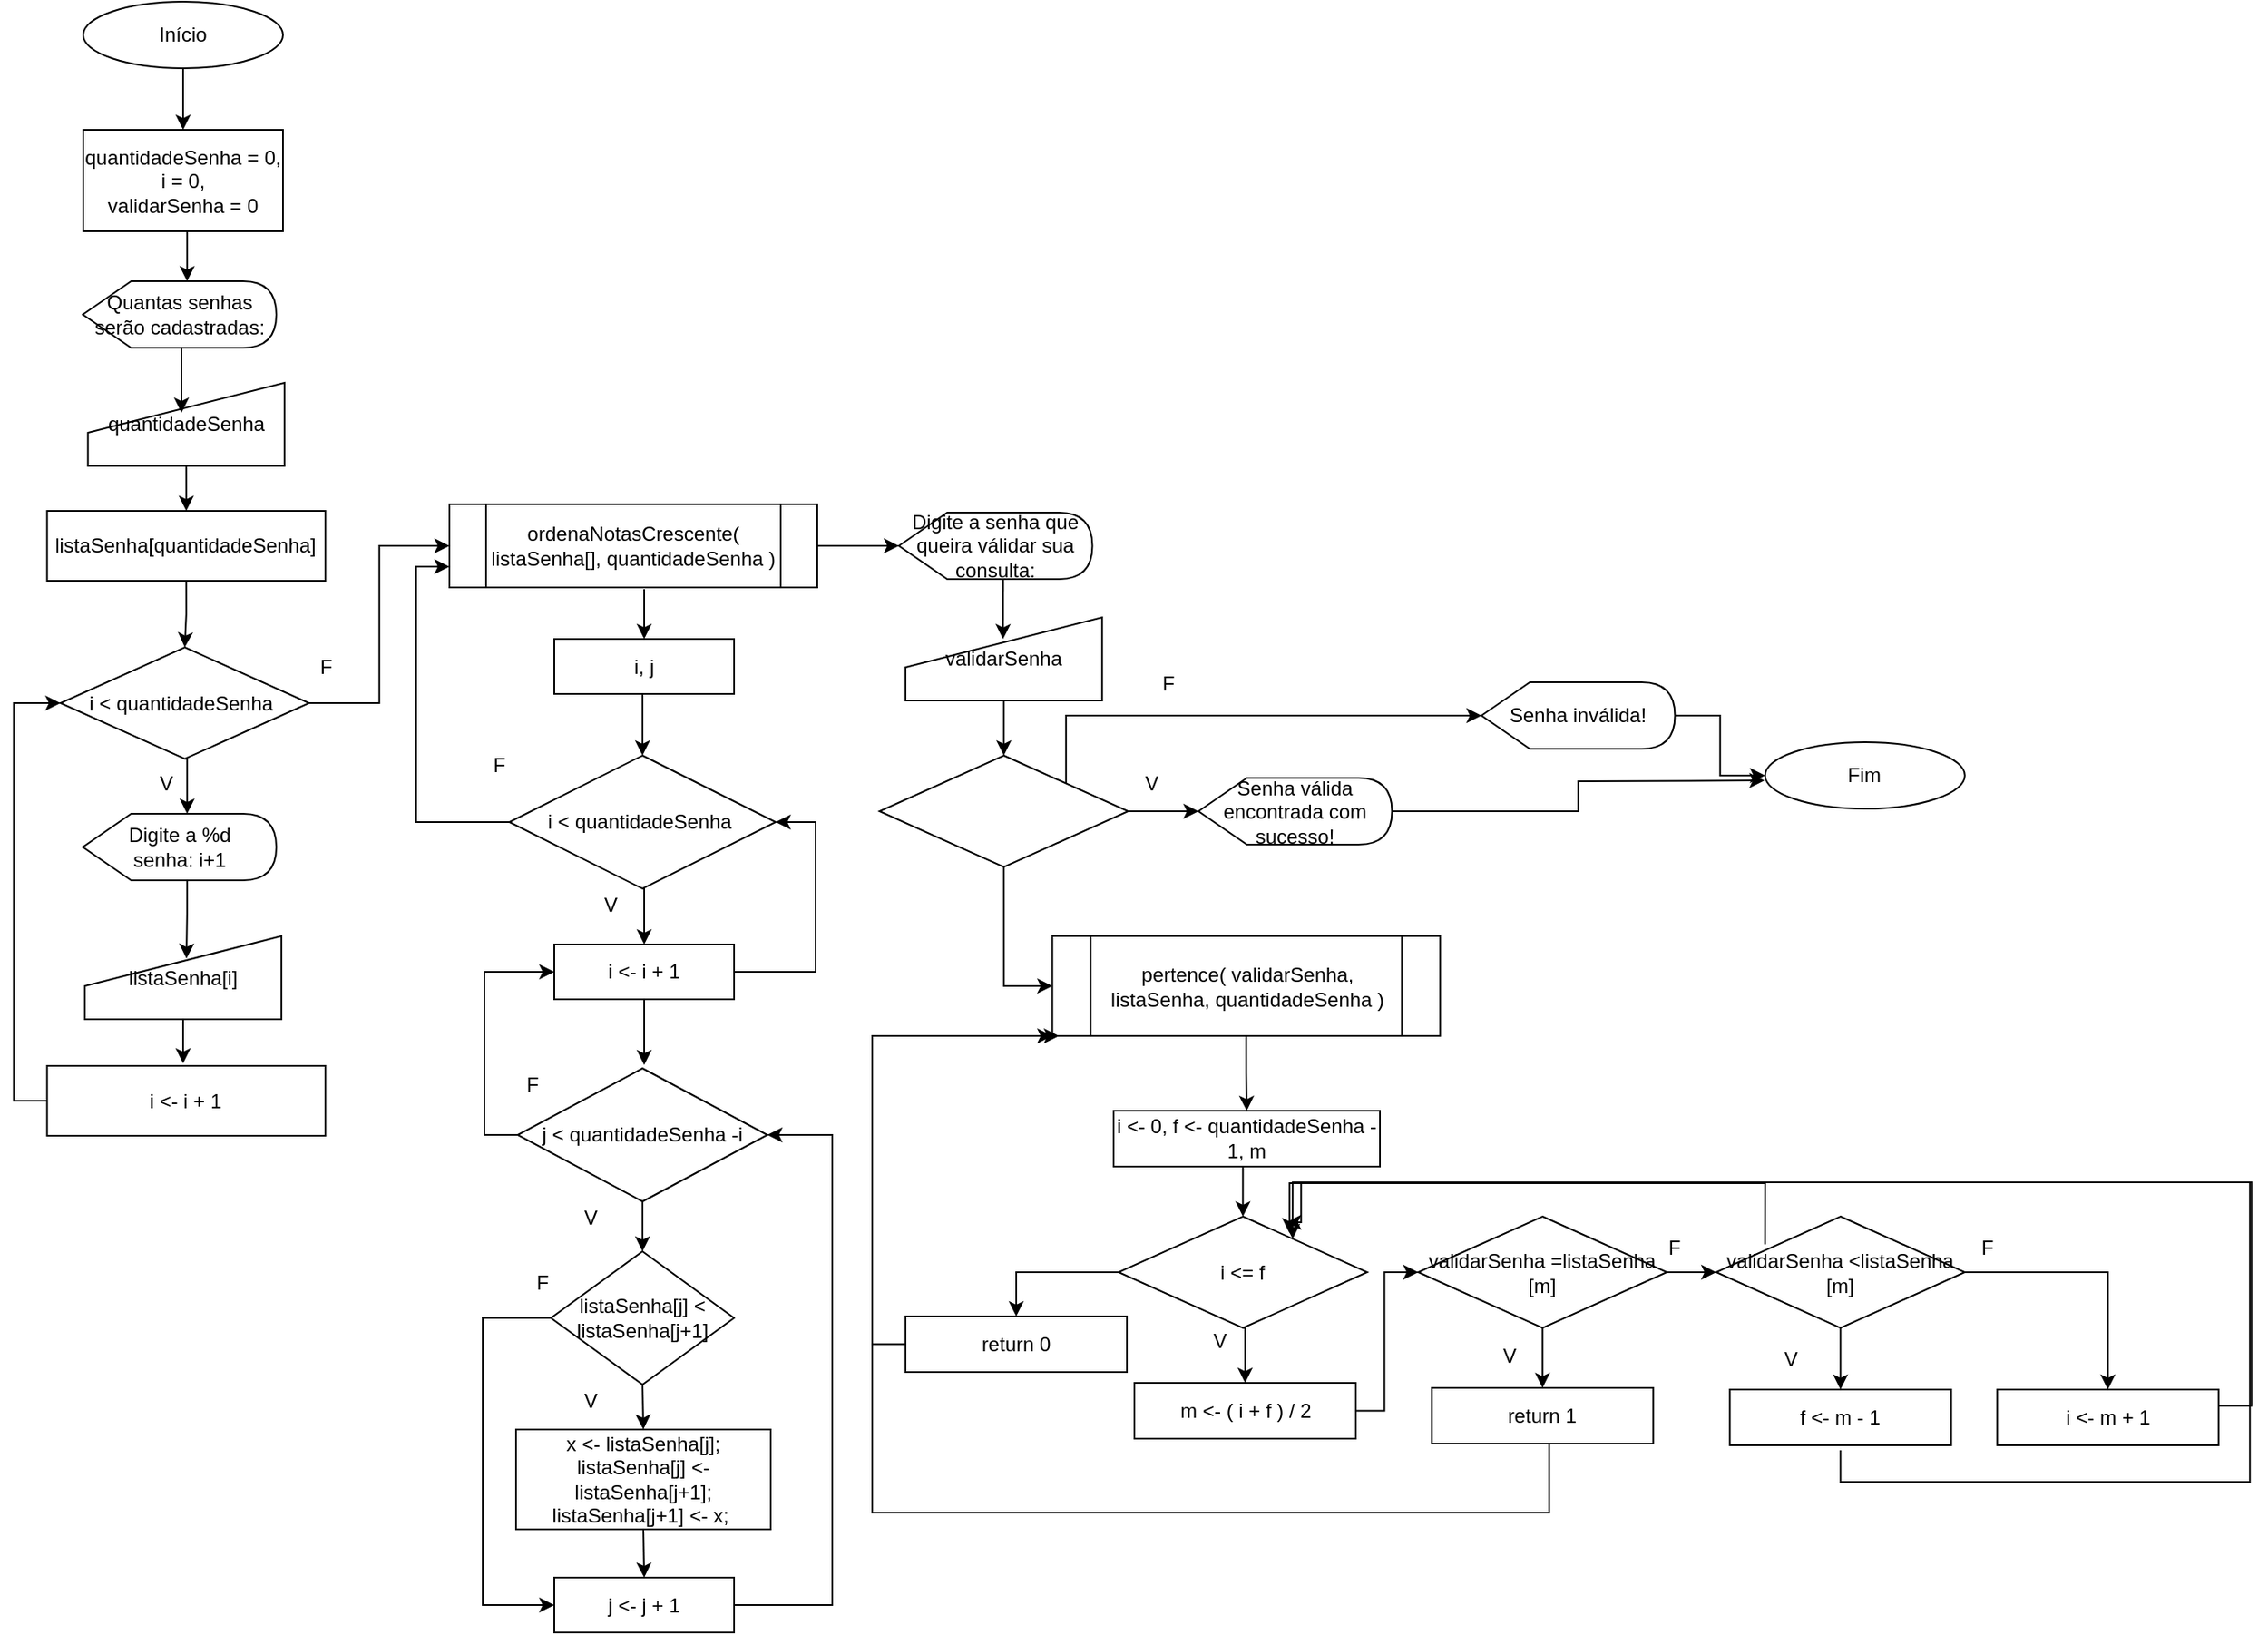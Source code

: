 <mxfile version="21.8.0" type="device">
  <diagram id="eR1Zb5RVLTV1uuEW3yPG" name="Page-1">
    <mxGraphModel dx="1707" dy="2828" grid="1" gridSize="10" guides="1" tooltips="1" connect="1" arrows="1" fold="1" page="1" pageScale="1" pageWidth="827" pageHeight="1169" math="0" shadow="0">
      <root>
        <mxCell id="0" />
        <mxCell id="1" parent="0" />
        <mxCell id="NN8kFv3UxyB4Z3Qv7Q7P-32" style="edgeStyle=orthogonalEdgeStyle;rounded=0;orthogonalLoop=1;jettySize=auto;html=1;exitX=1;exitY=0.5;exitDx=0;exitDy=0;entryX=0.5;entryY=0;entryDx=0;entryDy=0;" parent="1" edge="1">
          <mxGeometry relative="1" as="geometry">
            <mxPoint x="560" y="400" as="sourcePoint" />
          </mxGeometry>
        </mxCell>
        <mxCell id="NN8kFv3UxyB4Z3Qv7Q7P-39" style="edgeStyle=orthogonalEdgeStyle;rounded=0;orthogonalLoop=1;jettySize=auto;html=1;exitX=0;exitY=0.5;exitDx=0;exitDy=0;entryX=0;entryY=0;entryDx=40;entryDy=0;entryPerimeter=0;" parent="1" edge="1">
          <mxGeometry relative="1" as="geometry">
            <mxPoint x="480" y="400" as="sourcePoint" />
          </mxGeometry>
        </mxCell>
        <mxCell id="NN8kFv3UxyB4Z3Qv7Q7P-33" style="edgeStyle=orthogonalEdgeStyle;rounded=0;orthogonalLoop=1;jettySize=auto;html=1;exitX=1;exitY=0.5;exitDx=0;exitDy=0;" parent="1" edge="1">
          <mxGeometry relative="1" as="geometry">
            <mxPoint x="640" y="480" as="sourcePoint" />
          </mxGeometry>
        </mxCell>
        <mxCell id="NN8kFv3UxyB4Z3Qv7Q7P-38" style="edgeStyle=orthogonalEdgeStyle;rounded=0;orthogonalLoop=1;jettySize=auto;html=1;exitX=0;exitY=0.5;exitDx=0;exitDy=0;entryX=0;entryY=0;entryDx=40;entryDy=0;entryPerimeter=0;" parent="1" edge="1">
          <mxGeometry relative="1" as="geometry">
            <mxPoint x="560" y="480" as="sourcePoint" />
          </mxGeometry>
        </mxCell>
        <mxCell id="NN8kFv3UxyB4Z3Qv7Q7P-37" style="edgeStyle=orthogonalEdgeStyle;rounded=0;orthogonalLoop=1;jettySize=auto;html=1;exitX=0;exitY=0.5;exitDx=0;exitDy=0;entryX=0;entryY=0;entryDx=40;entryDy=0;entryPerimeter=0;" parent="1" edge="1">
          <mxGeometry relative="1" as="geometry">
            <mxPoint x="640" y="560" as="sourcePoint" />
          </mxGeometry>
        </mxCell>
        <mxCell id="NN8kFv3UxyB4Z3Qv7Q7P-41" style="edgeStyle=orthogonalEdgeStyle;rounded=0;orthogonalLoop=1;jettySize=auto;html=1;exitX=1;exitY=0.5;exitDx=0;exitDy=0;entryX=0;entryY=0;entryDx=40;entryDy=0;entryPerimeter=0;" parent="1" edge="1">
          <mxGeometry relative="1" as="geometry">
            <mxPoint x="720" y="560" as="sourcePoint" />
          </mxGeometry>
        </mxCell>
        <mxCell id="sSCpmMaVxi6PYTEObbiI-27" style="edgeStyle=orthogonalEdgeStyle;rounded=0;orthogonalLoop=1;jettySize=auto;html=1;exitX=1;exitY=0.5;exitDx=0;exitDy=0;entryX=0;entryY=0.5;entryDx=0;entryDy=0;" parent="1" edge="1">
          <mxGeometry relative="1" as="geometry">
            <Array as="points">
              <mxPoint x="220" y="600" />
              <mxPoint x="220" y="750" />
              <mxPoint x="40" y="750" />
              <mxPoint x="40" y="320" />
            </Array>
            <mxPoint x="100" y="320" as="targetPoint" />
          </mxGeometry>
        </mxCell>
        <mxCell id="lwcZz6v842X9FkbV30nD-5" style="edgeStyle=orthogonalEdgeStyle;rounded=0;orthogonalLoop=1;jettySize=auto;html=1;exitX=0.5;exitY=1;exitDx=0;exitDy=0;entryX=0.5;entryY=0;entryDx=0;entryDy=0;" parent="1" source="lwcZz6v842X9FkbV30nD-1" target="lwcZz6v842X9FkbV30nD-3" edge="1">
          <mxGeometry relative="1" as="geometry" />
        </mxCell>
        <mxCell id="lwcZz6v842X9FkbV30nD-1" value="Início" style="ellipse;whiteSpace=wrap;html=1;" parent="1" vertex="1">
          <mxGeometry x="-700" y="-2328" width="120" height="40" as="geometry" />
        </mxCell>
        <mxCell id="lwcZz6v842X9FkbV30nD-3" value="quantidadeSenha = 0, &lt;br&gt;i = 0, &lt;br&gt;validarSenha = 0" style="rounded=0;whiteSpace=wrap;html=1;" parent="1" vertex="1">
          <mxGeometry x="-700" y="-2251" width="120" height="61" as="geometry" />
        </mxCell>
        <mxCell id="WD539Ks5EQ-j-UxYLErb-1" value="Quantas senhas serão cadastradas:" style="shape=display;whiteSpace=wrap;html=1;" parent="1" vertex="1">
          <mxGeometry x="-700.25" y="-2160" width="116.25" height="40" as="geometry" />
        </mxCell>
        <mxCell id="WD539Ks5EQ-j-UxYLErb-6" style="edgeStyle=orthogonalEdgeStyle;rounded=0;orthogonalLoop=1;jettySize=auto;html=1;exitX=0.5;exitY=1;exitDx=0;exitDy=0;" parent="1" source="WD539Ks5EQ-j-UxYLErb-2" target="WD539Ks5EQ-j-UxYLErb-5" edge="1">
          <mxGeometry relative="1" as="geometry" />
        </mxCell>
        <mxCell id="WD539Ks5EQ-j-UxYLErb-2" value="quantidadeSenha" style="shape=manualInput;whiteSpace=wrap;html=1;" parent="1" vertex="1">
          <mxGeometry x="-697.19" y="-2099" width="118.12" height="50" as="geometry" />
        </mxCell>
        <mxCell id="WD539Ks5EQ-j-UxYLErb-3" style="edgeStyle=orthogonalEdgeStyle;rounded=0;orthogonalLoop=1;jettySize=auto;html=1;exitX=0.5;exitY=1;exitDx=0;exitDy=0;entryX=0;entryY=0;entryDx=62.656;entryDy=0;entryPerimeter=0;" parent="1" source="lwcZz6v842X9FkbV30nD-3" target="WD539Ks5EQ-j-UxYLErb-1" edge="1">
          <mxGeometry relative="1" as="geometry" />
        </mxCell>
        <mxCell id="WD539Ks5EQ-j-UxYLErb-4" style="edgeStyle=orthogonalEdgeStyle;rounded=0;orthogonalLoop=1;jettySize=auto;html=1;exitX=0;exitY=0;exitDx=62.656;exitDy=40;exitPerimeter=0;entryX=0.476;entryY=0.36;entryDx=0;entryDy=0;entryPerimeter=0;" parent="1" source="WD539Ks5EQ-j-UxYLErb-1" target="WD539Ks5EQ-j-UxYLErb-2" edge="1">
          <mxGeometry relative="1" as="geometry" />
        </mxCell>
        <mxCell id="WD539Ks5EQ-j-UxYLErb-8" style="edgeStyle=orthogonalEdgeStyle;rounded=0;orthogonalLoop=1;jettySize=auto;html=1;exitX=0.5;exitY=1;exitDx=0;exitDy=0;entryX=0.5;entryY=0;entryDx=0;entryDy=0;" parent="1" source="WD539Ks5EQ-j-UxYLErb-5" target="WD539Ks5EQ-j-UxYLErb-7" edge="1">
          <mxGeometry relative="1" as="geometry" />
        </mxCell>
        <mxCell id="WD539Ks5EQ-j-UxYLErb-5" value="listaSenha[quantidadeSenha]" style="rounded=0;whiteSpace=wrap;html=1;" parent="1" vertex="1">
          <mxGeometry x="-721.73" y="-2022" width="167.19" height="42" as="geometry" />
        </mxCell>
        <mxCell id="WD539Ks5EQ-j-UxYLErb-155" style="edgeStyle=orthogonalEdgeStyle;rounded=0;orthogonalLoop=1;jettySize=auto;html=1;exitX=1;exitY=0.5;exitDx=0;exitDy=0;entryX=0;entryY=0.5;entryDx=0;entryDy=0;" parent="1" source="WD539Ks5EQ-j-UxYLErb-7" target="WD539Ks5EQ-j-UxYLErb-38" edge="1">
          <mxGeometry relative="1" as="geometry" />
        </mxCell>
        <mxCell id="WD539Ks5EQ-j-UxYLErb-7" value="&lt;br&gt;i &amp;lt; quantidadeSenha&amp;nbsp;&lt;br&gt;&amp;nbsp;" style="rhombus;whiteSpace=wrap;html=1;" parent="1" vertex="1">
          <mxGeometry x="-713.68" y="-1940" width="149.37" height="67" as="geometry" />
        </mxCell>
        <mxCell id="WD539Ks5EQ-j-UxYLErb-9" value="Digite a %d senha:&amp;nbsp;i+1" style="shape=display;whiteSpace=wrap;html=1;" parent="1" vertex="1">
          <mxGeometry x="-700.25" y="-1840" width="116.25" height="40" as="geometry" />
        </mxCell>
        <mxCell id="WD539Ks5EQ-j-UxYLErb-18" style="edgeStyle=orthogonalEdgeStyle;rounded=0;orthogonalLoop=1;jettySize=auto;html=1;exitX=0.5;exitY=1;exitDx=0;exitDy=0;" parent="1" source="WD539Ks5EQ-j-UxYLErb-10" edge="1">
          <mxGeometry relative="1" as="geometry">
            <mxPoint x="-640" y="-1690" as="targetPoint" />
          </mxGeometry>
        </mxCell>
        <mxCell id="WD539Ks5EQ-j-UxYLErb-10" value="listaSenha[i]" style="shape=manualInput;whiteSpace=wrap;html=1;" parent="1" vertex="1">
          <mxGeometry x="-699.06" y="-1766.5" width="118.12" height="50" as="geometry" />
        </mxCell>
        <mxCell id="WD539Ks5EQ-j-UxYLErb-11" style="edgeStyle=orthogonalEdgeStyle;rounded=0;orthogonalLoop=1;jettySize=auto;html=1;exitX=0.5;exitY=1;exitDx=0;exitDy=0;entryX=0;entryY=0;entryDx=62.656;entryDy=0;entryPerimeter=0;" parent="1" source="WD539Ks5EQ-j-UxYLErb-7" target="WD539Ks5EQ-j-UxYLErb-9" edge="1">
          <mxGeometry relative="1" as="geometry" />
        </mxCell>
        <mxCell id="WD539Ks5EQ-j-UxYLErb-12" style="edgeStyle=orthogonalEdgeStyle;rounded=0;orthogonalLoop=1;jettySize=auto;html=1;exitX=0;exitY=0;exitDx=62.656;exitDy=40;exitPerimeter=0;entryX=0.517;entryY=0.27;entryDx=0;entryDy=0;entryPerimeter=0;" parent="1" source="WD539Ks5EQ-j-UxYLErb-9" target="WD539Ks5EQ-j-UxYLErb-10" edge="1">
          <mxGeometry relative="1" as="geometry" />
        </mxCell>
        <mxCell id="WD539Ks5EQ-j-UxYLErb-13" value="V" style="text;html=1;strokeColor=none;fillColor=none;align=center;verticalAlign=middle;whiteSpace=wrap;rounded=0;" parent="1" vertex="1">
          <mxGeometry x="-680" y="-1873" width="60" height="30" as="geometry" />
        </mxCell>
        <mxCell id="WD539Ks5EQ-j-UxYLErb-14" value="F" style="text;html=1;strokeColor=none;fillColor=none;align=center;verticalAlign=middle;whiteSpace=wrap;rounded=0;" parent="1" vertex="1">
          <mxGeometry x="-584" y="-1943.5" width="60" height="30" as="geometry" />
        </mxCell>
        <mxCell id="WD539Ks5EQ-j-UxYLErb-17" style="edgeStyle=orthogonalEdgeStyle;rounded=0;orthogonalLoop=1;jettySize=auto;html=1;exitX=0;exitY=0.5;exitDx=0;exitDy=0;entryX=0;entryY=0.5;entryDx=0;entryDy=0;" parent="1" source="WD539Ks5EQ-j-UxYLErb-15" target="WD539Ks5EQ-j-UxYLErb-7" edge="1">
          <mxGeometry relative="1" as="geometry" />
        </mxCell>
        <mxCell id="WD539Ks5EQ-j-UxYLErb-15" value="i &amp;lt;- i + 1" style="rounded=0;whiteSpace=wrap;html=1;" parent="1" vertex="1">
          <mxGeometry x="-721.73" y="-1688.5" width="167.19" height="42" as="geometry" />
        </mxCell>
        <mxCell id="WD539Ks5EQ-j-UxYLErb-19" style="edgeStyle=orthogonalEdgeStyle;rounded=0;orthogonalLoop=1;jettySize=auto;html=1;exitX=0.5;exitY=1;exitDx=0;exitDy=0;entryX=0.5;entryY=0;entryDx=0;entryDy=0;" parent="1" source="WD539Ks5EQ-j-UxYLErb-20" target="WD539Ks5EQ-j-UxYLErb-43" edge="1">
          <mxGeometry relative="1" as="geometry" />
        </mxCell>
        <mxCell id="WD539Ks5EQ-j-UxYLErb-156" style="edgeStyle=orthogonalEdgeStyle;rounded=0;orthogonalLoop=1;jettySize=auto;html=1;exitX=0;exitY=0.5;exitDx=0;exitDy=0;entryX=0;entryY=0.75;entryDx=0;entryDy=0;" parent="1" source="WD539Ks5EQ-j-UxYLErb-20" target="WD539Ks5EQ-j-UxYLErb-38" edge="1">
          <mxGeometry relative="1" as="geometry" />
        </mxCell>
        <mxCell id="WD539Ks5EQ-j-UxYLErb-20" value="i &amp;lt; quantidadeSenha&amp;nbsp;" style="rhombus;whiteSpace=wrap;html=1;" parent="1" vertex="1">
          <mxGeometry x="-444" y="-1875" width="160" height="80" as="geometry" />
        </mxCell>
        <mxCell id="WD539Ks5EQ-j-UxYLErb-21" value="F" style="text;html=1;strokeColor=none;fillColor=none;align=center;verticalAlign=middle;whiteSpace=wrap;rounded=0;" parent="1" vertex="1">
          <mxGeometry x="-450" y="-1687" width="40" height="20" as="geometry" />
        </mxCell>
        <mxCell id="WD539Ks5EQ-j-UxYLErb-22" style="edgeStyle=orthogonalEdgeStyle;rounded=0;orthogonalLoop=1;jettySize=auto;html=1;exitX=0.5;exitY=1;exitDx=0;exitDy=0;entryX=0.5;entryY=0;entryDx=0;entryDy=0;" parent="1" source="WD539Ks5EQ-j-UxYLErb-23" target="WD539Ks5EQ-j-UxYLErb-20" edge="1">
          <mxGeometry relative="1" as="geometry" />
        </mxCell>
        <mxCell id="WD539Ks5EQ-j-UxYLErb-23" value="i, j" style="rounded=0;whiteSpace=wrap;html=1;" parent="1" vertex="1">
          <mxGeometry x="-417" y="-1945" width="108" height="33" as="geometry" />
        </mxCell>
        <mxCell id="WD539Ks5EQ-j-UxYLErb-24" style="edgeStyle=orthogonalEdgeStyle;rounded=0;orthogonalLoop=1;jettySize=auto;html=1;exitX=0.5;exitY=1;exitDx=0;exitDy=0;entryX=0.5;entryY=0;entryDx=0;entryDy=0;" parent="1" source="WD539Ks5EQ-j-UxYLErb-26" target="WD539Ks5EQ-j-UxYLErb-29" edge="1">
          <mxGeometry relative="1" as="geometry" />
        </mxCell>
        <mxCell id="WD539Ks5EQ-j-UxYLErb-25" style="edgeStyle=orthogonalEdgeStyle;rounded=0;orthogonalLoop=1;jettySize=auto;html=1;exitX=0;exitY=0.5;exitDx=0;exitDy=0;entryX=0;entryY=0.5;entryDx=0;entryDy=0;" parent="1" source="WD539Ks5EQ-j-UxYLErb-26" target="WD539Ks5EQ-j-UxYLErb-43" edge="1">
          <mxGeometry relative="1" as="geometry" />
        </mxCell>
        <mxCell id="WD539Ks5EQ-j-UxYLErb-26" value="j &amp;lt; quantidadeSenha&amp;nbsp;-i" style="rhombus;whiteSpace=wrap;html=1;" parent="1" vertex="1">
          <mxGeometry x="-439" y="-1687" width="150" height="80" as="geometry" />
        </mxCell>
        <mxCell id="WD539Ks5EQ-j-UxYLErb-27" style="edgeStyle=orthogonalEdgeStyle;rounded=0;orthogonalLoop=1;jettySize=auto;html=1;exitX=0.5;exitY=1;exitDx=0;exitDy=0;entryX=0.5;entryY=0;entryDx=0;entryDy=0;" parent="1" source="WD539Ks5EQ-j-UxYLErb-29" target="WD539Ks5EQ-j-UxYLErb-31" edge="1">
          <mxGeometry relative="1" as="geometry" />
        </mxCell>
        <mxCell id="WD539Ks5EQ-j-UxYLErb-28" style="edgeStyle=orthogonalEdgeStyle;rounded=0;orthogonalLoop=1;jettySize=auto;html=1;exitX=0;exitY=0.5;exitDx=0;exitDy=0;entryX=0;entryY=0.5;entryDx=0;entryDy=0;" parent="1" source="WD539Ks5EQ-j-UxYLErb-29" target="WD539Ks5EQ-j-UxYLErb-40" edge="1">
          <mxGeometry relative="1" as="geometry">
            <Array as="points">
              <mxPoint x="-460" y="-1537" />
              <mxPoint x="-460" y="-1364" />
            </Array>
          </mxGeometry>
        </mxCell>
        <mxCell id="WD539Ks5EQ-j-UxYLErb-29" value="listaSenha[j] &amp;lt; listaSenha[j+1]" style="rhombus;whiteSpace=wrap;html=1;" parent="1" vertex="1">
          <mxGeometry x="-419" y="-1577" width="110" height="80" as="geometry" />
        </mxCell>
        <mxCell id="WD539Ks5EQ-j-UxYLErb-30" style="edgeStyle=orthogonalEdgeStyle;rounded=0;orthogonalLoop=1;jettySize=auto;html=1;exitX=0.5;exitY=1;exitDx=0;exitDy=0;entryX=0.5;entryY=0;entryDx=0;entryDy=0;" parent="1" source="WD539Ks5EQ-j-UxYLErb-31" target="WD539Ks5EQ-j-UxYLErb-40" edge="1">
          <mxGeometry relative="1" as="geometry" />
        </mxCell>
        <mxCell id="WD539Ks5EQ-j-UxYLErb-31" value="&lt;div&gt;&amp;nbsp;x &amp;lt;- listaSenha[j];&lt;span style=&quot;background-color: initial;&quot;&gt;&amp;nbsp;&lt;/span&gt;&lt;/div&gt;listaSenha[j] &amp;lt;-&amp;nbsp;listaSenha&lt;span style=&quot;background-color: initial;&quot;&gt;[j+1];&amp;nbsp;&lt;/span&gt;&lt;br&gt;&lt;div&gt;&lt;span style=&quot;&quot;&gt;&lt;/span&gt;&lt;/div&gt;listaSenha&lt;span style=&quot;background-color: initial;&quot;&gt;[j+1] &amp;lt;- x;&amp;nbsp;&lt;/span&gt;" style="rounded=0;whiteSpace=wrap;html=1;" parent="1" vertex="1">
          <mxGeometry x="-440" y="-1470" width="153" height="60" as="geometry" />
        </mxCell>
        <mxCell id="WD539Ks5EQ-j-UxYLErb-32" value="V" style="text;html=1;strokeColor=none;fillColor=none;align=center;verticalAlign=middle;whiteSpace=wrap;rounded=0;" parent="1" vertex="1">
          <mxGeometry x="-410" y="-1607" width="30" height="20" as="geometry" />
        </mxCell>
        <mxCell id="WD539Ks5EQ-j-UxYLErb-33" value="V" style="text;html=1;strokeColor=none;fillColor=none;align=center;verticalAlign=middle;whiteSpace=wrap;rounded=0;" parent="1" vertex="1">
          <mxGeometry x="-398" y="-1795" width="30" height="20" as="geometry" />
        </mxCell>
        <mxCell id="WD539Ks5EQ-j-UxYLErb-34" value="F" style="text;html=1;strokeColor=none;fillColor=none;align=center;verticalAlign=middle;whiteSpace=wrap;rounded=0;" parent="1" vertex="1">
          <mxGeometry x="-470" y="-1879" width="40" height="20" as="geometry" />
        </mxCell>
        <mxCell id="WD539Ks5EQ-j-UxYLErb-35" value="V" style="text;html=1;strokeColor=none;fillColor=none;align=center;verticalAlign=middle;whiteSpace=wrap;rounded=0;" parent="1" vertex="1">
          <mxGeometry x="-410" y="-1497" width="30" height="20" as="geometry" />
        </mxCell>
        <mxCell id="WD539Ks5EQ-j-UxYLErb-36" value="F" style="text;html=1;strokeColor=none;fillColor=none;align=center;verticalAlign=middle;whiteSpace=wrap;rounded=0;" parent="1" vertex="1">
          <mxGeometry x="-444" y="-1568" width="40" height="20" as="geometry" />
        </mxCell>
        <mxCell id="WD539Ks5EQ-j-UxYLErb-37" style="edgeStyle=orthogonalEdgeStyle;rounded=0;orthogonalLoop=1;jettySize=auto;html=1;exitX=0.5;exitY=1;exitDx=0;exitDy=0;entryX=0.5;entryY=0;entryDx=0;entryDy=0;" parent="1" target="WD539Ks5EQ-j-UxYLErb-23" edge="1">
          <mxGeometry relative="1" as="geometry">
            <mxPoint x="-363" y="-1975" as="sourcePoint" />
          </mxGeometry>
        </mxCell>
        <mxCell id="WD539Ks5EQ-j-UxYLErb-38" value="ordenaNotasCrescente( listaSenha[], quantidadeSenha )" style="shape=process;whiteSpace=wrap;html=1;backgroundOutline=1;" parent="1" vertex="1">
          <mxGeometry x="-480" y="-2026" width="221" height="50" as="geometry" />
        </mxCell>
        <mxCell id="WD539Ks5EQ-j-UxYLErb-39" style="edgeStyle=orthogonalEdgeStyle;rounded=0;orthogonalLoop=1;jettySize=auto;html=1;exitX=1;exitY=0.5;exitDx=0;exitDy=0;entryX=1;entryY=0.5;entryDx=0;entryDy=0;" parent="1" source="WD539Ks5EQ-j-UxYLErb-40" target="WD539Ks5EQ-j-UxYLErb-26" edge="1">
          <mxGeometry relative="1" as="geometry">
            <Array as="points">
              <mxPoint x="-250" y="-1364" />
              <mxPoint x="-250" y="-1647" />
            </Array>
          </mxGeometry>
        </mxCell>
        <mxCell id="WD539Ks5EQ-j-UxYLErb-40" value="j &amp;lt;- j + 1" style="rounded=0;whiteSpace=wrap;html=1;" parent="1" vertex="1">
          <mxGeometry x="-417" y="-1381" width="108" height="33" as="geometry" />
        </mxCell>
        <mxCell id="WD539Ks5EQ-j-UxYLErb-41" style="edgeStyle=orthogonalEdgeStyle;rounded=0;orthogonalLoop=1;jettySize=auto;html=1;exitX=0.5;exitY=1;exitDx=0;exitDy=0;" parent="1" source="WD539Ks5EQ-j-UxYLErb-43" edge="1">
          <mxGeometry relative="1" as="geometry">
            <mxPoint x="-363" y="-1689" as="targetPoint" />
          </mxGeometry>
        </mxCell>
        <mxCell id="WD539Ks5EQ-j-UxYLErb-42" style="edgeStyle=orthogonalEdgeStyle;rounded=0;orthogonalLoop=1;jettySize=auto;html=1;exitX=1;exitY=0.5;exitDx=0;exitDy=0;entryX=1;entryY=0.5;entryDx=0;entryDy=0;" parent="1" source="WD539Ks5EQ-j-UxYLErb-43" target="WD539Ks5EQ-j-UxYLErb-20" edge="1">
          <mxGeometry relative="1" as="geometry">
            <Array as="points">
              <mxPoint x="-260" y="-1745" />
              <mxPoint x="-260" y="-1835" />
            </Array>
          </mxGeometry>
        </mxCell>
        <mxCell id="WD539Ks5EQ-j-UxYLErb-43" value="i &amp;lt;- i + 1" style="rounded=0;whiteSpace=wrap;html=1;" parent="1" vertex="1">
          <mxGeometry x="-417" y="-1761.5" width="108" height="33" as="geometry" />
        </mxCell>
        <mxCell id="WD539Ks5EQ-j-UxYLErb-45" value="Digite a senha que queira válidar sua consulta:" style="shape=display;whiteSpace=wrap;html=1;" parent="1" vertex="1">
          <mxGeometry x="-210" y="-2021" width="116.25" height="40" as="geometry" />
        </mxCell>
        <mxCell id="WD539Ks5EQ-j-UxYLErb-50" style="edgeStyle=orthogonalEdgeStyle;rounded=0;orthogonalLoop=1;jettySize=auto;html=1;exitX=0.5;exitY=1;exitDx=0;exitDy=0;entryX=0.5;entryY=0;entryDx=0;entryDy=0;" parent="1" source="WD539Ks5EQ-j-UxYLErb-46" target="WD539Ks5EQ-j-UxYLErb-49" edge="1">
          <mxGeometry relative="1" as="geometry" />
        </mxCell>
        <mxCell id="WD539Ks5EQ-j-UxYLErb-46" value="validarSenha" style="shape=manualInput;whiteSpace=wrap;html=1;" parent="1" vertex="1">
          <mxGeometry x="-206.0" y="-1958" width="118.12" height="50" as="geometry" />
        </mxCell>
        <mxCell id="WD539Ks5EQ-j-UxYLErb-47" style="edgeStyle=orthogonalEdgeStyle;rounded=0;orthogonalLoop=1;jettySize=auto;html=1;exitX=1;exitY=0.5;exitDx=0;exitDy=0;entryX=0;entryY=0.5;entryDx=0;entryDy=0;entryPerimeter=0;" parent="1" source="WD539Ks5EQ-j-UxYLErb-38" target="WD539Ks5EQ-j-UxYLErb-45" edge="1">
          <mxGeometry relative="1" as="geometry" />
        </mxCell>
        <mxCell id="WD539Ks5EQ-j-UxYLErb-48" style="edgeStyle=orthogonalEdgeStyle;rounded=0;orthogonalLoop=1;jettySize=auto;html=1;exitX=0;exitY=0;exitDx=62.656;exitDy=40;exitPerimeter=0;entryX=0.496;entryY=0.261;entryDx=0;entryDy=0;entryPerimeter=0;" parent="1" source="WD539Ks5EQ-j-UxYLErb-45" target="WD539Ks5EQ-j-UxYLErb-46" edge="1">
          <mxGeometry relative="1" as="geometry" />
        </mxCell>
        <mxCell id="WD539Ks5EQ-j-UxYLErb-142" style="edgeStyle=orthogonalEdgeStyle;rounded=0;orthogonalLoop=1;jettySize=auto;html=1;exitX=0.5;exitY=1;exitDx=0;exitDy=0;entryX=0;entryY=0.5;entryDx=0;entryDy=0;" parent="1" source="WD539Ks5EQ-j-UxYLErb-49" target="WD539Ks5EQ-j-UxYLErb-112" edge="1">
          <mxGeometry relative="1" as="geometry" />
        </mxCell>
        <mxCell id="WD539Ks5EQ-j-UxYLErb-144" style="edgeStyle=orthogonalEdgeStyle;rounded=0;orthogonalLoop=1;jettySize=auto;html=1;exitX=1;exitY=0.5;exitDx=0;exitDy=0;" parent="1" source="WD539Ks5EQ-j-UxYLErb-49" target="WD539Ks5EQ-j-UxYLErb-143" edge="1">
          <mxGeometry relative="1" as="geometry" />
        </mxCell>
        <mxCell id="WD539Ks5EQ-j-UxYLErb-49" value="" style="rhombus;whiteSpace=wrap;html=1;" parent="1" vertex="1">
          <mxGeometry x="-221.63" y="-1875" width="149.37" height="67" as="geometry" />
        </mxCell>
        <mxCell id="WD539Ks5EQ-j-UxYLErb-111" style="edgeStyle=orthogonalEdgeStyle;rounded=0;orthogonalLoop=1;jettySize=auto;html=1;exitX=0.5;exitY=1;exitDx=0;exitDy=0;entryX=0.5;entryY=0;entryDx=0;entryDy=0;" parent="1" source="WD539Ks5EQ-j-UxYLErb-112" target="WD539Ks5EQ-j-UxYLErb-115" edge="1">
          <mxGeometry relative="1" as="geometry" />
        </mxCell>
        <mxCell id="WD539Ks5EQ-j-UxYLErb-112" value="pertence( validarSenha, listaSenha,&amp;nbsp;quantidadeSenha )" style="shape=process;whiteSpace=wrap;html=1;backgroundOutline=1;" parent="1" vertex="1">
          <mxGeometry x="-117.81" y="-1766.5" width="233" height="60" as="geometry" />
        </mxCell>
        <mxCell id="WD539Ks5EQ-j-UxYLErb-114" style="edgeStyle=orthogonalEdgeStyle;rounded=0;orthogonalLoop=1;jettySize=auto;html=1;exitX=0.5;exitY=1;exitDx=0;exitDy=0;entryX=0.5;entryY=0;entryDx=0;entryDy=0;" parent="1" source="WD539Ks5EQ-j-UxYLErb-115" target="WD539Ks5EQ-j-UxYLErb-118" edge="1">
          <mxGeometry relative="1" as="geometry" />
        </mxCell>
        <mxCell id="WD539Ks5EQ-j-UxYLErb-115" value="i &amp;lt;- 0, f &amp;lt;-&amp;nbsp;quantidadeSenha - 1, m" style="rounded=0;whiteSpace=wrap;html=1;" parent="1" vertex="1">
          <mxGeometry x="-81" y="-1661.5" width="160" height="33.5" as="geometry" />
        </mxCell>
        <mxCell id="WD539Ks5EQ-j-UxYLErb-116" style="edgeStyle=orthogonalEdgeStyle;rounded=0;orthogonalLoop=1;jettySize=auto;html=1;exitX=0.5;exitY=1;exitDx=0;exitDy=0;entryX=0.5;entryY=0;entryDx=0;entryDy=0;" parent="1" source="WD539Ks5EQ-j-UxYLErb-118" target="WD539Ks5EQ-j-UxYLErb-120" edge="1">
          <mxGeometry relative="1" as="geometry" />
        </mxCell>
        <mxCell id="WD539Ks5EQ-j-UxYLErb-117" style="edgeStyle=orthogonalEdgeStyle;rounded=0;orthogonalLoop=1;jettySize=auto;html=1;exitX=0;exitY=0.5;exitDx=0;exitDy=0;entryX=0.5;entryY=0;entryDx=0;entryDy=0;" parent="1" source="WD539Ks5EQ-j-UxYLErb-118" target="WD539Ks5EQ-j-UxYLErb-140" edge="1">
          <mxGeometry relative="1" as="geometry" />
        </mxCell>
        <mxCell id="WD539Ks5EQ-j-UxYLErb-118" value="i &amp;lt;= f" style="rhombus;whiteSpace=wrap;html=1;" parent="1" vertex="1">
          <mxGeometry x="-78.0" y="-1598" width="149.37" height="67" as="geometry" />
        </mxCell>
        <mxCell id="WD539Ks5EQ-j-UxYLErb-119" style="edgeStyle=orthogonalEdgeStyle;rounded=0;orthogonalLoop=1;jettySize=auto;html=1;exitX=1;exitY=0.5;exitDx=0;exitDy=0;entryX=0;entryY=0.5;entryDx=0;entryDy=0;" parent="1" source="WD539Ks5EQ-j-UxYLErb-120" target="WD539Ks5EQ-j-UxYLErb-123" edge="1">
          <mxGeometry relative="1" as="geometry">
            <Array as="points">
              <mxPoint x="81.69" y="-1481" />
              <mxPoint x="81.69" y="-1564" />
            </Array>
          </mxGeometry>
        </mxCell>
        <mxCell id="WD539Ks5EQ-j-UxYLErb-120" value="m &amp;lt;- ( i + f ) / 2" style="rounded=0;whiteSpace=wrap;html=1;" parent="1" vertex="1">
          <mxGeometry x="-68.49" y="-1498" width="133" height="33.5" as="geometry" />
        </mxCell>
        <mxCell id="WD539Ks5EQ-j-UxYLErb-121" style="edgeStyle=orthogonalEdgeStyle;rounded=0;orthogonalLoop=1;jettySize=auto;html=1;exitX=0.5;exitY=1;exitDx=0;exitDy=0;entryX=0.5;entryY=0;entryDx=0;entryDy=0;" parent="1" source="WD539Ks5EQ-j-UxYLErb-123" target="WD539Ks5EQ-j-UxYLErb-125" edge="1">
          <mxGeometry relative="1" as="geometry" />
        </mxCell>
        <mxCell id="WD539Ks5EQ-j-UxYLErb-122" style="edgeStyle=orthogonalEdgeStyle;rounded=0;orthogonalLoop=1;jettySize=auto;html=1;exitX=1;exitY=0.5;exitDx=0;exitDy=0;entryX=0;entryY=0.5;entryDx=0;entryDy=0;" parent="1" source="WD539Ks5EQ-j-UxYLErb-123" target="WD539Ks5EQ-j-UxYLErb-129" edge="1">
          <mxGeometry relative="1" as="geometry" />
        </mxCell>
        <mxCell id="WD539Ks5EQ-j-UxYLErb-123" value="validarSenha&amp;nbsp;=listaSenha&lt;br&gt;[m]" style="rhombus;whiteSpace=wrap;html=1;" parent="1" vertex="1">
          <mxGeometry x="102.01" y="-1598" width="149.37" height="67" as="geometry" />
        </mxCell>
        <mxCell id="WD539Ks5EQ-j-UxYLErb-154" style="edgeStyle=orthogonalEdgeStyle;rounded=0;orthogonalLoop=1;jettySize=auto;html=1;exitX=0.5;exitY=1;exitDx=0;exitDy=0;entryX=0;entryY=1;entryDx=0;entryDy=0;" parent="1" edge="1">
          <mxGeometry relative="1" as="geometry">
            <mxPoint x="180.69" y="-1461.5" as="sourcePoint" />
            <mxPoint x="-113.81" y="-1706.5" as="targetPoint" />
            <Array as="points">
              <mxPoint x="181" y="-1420" />
              <mxPoint x="-226" y="-1420" />
              <mxPoint x="-226" y="-1706" />
            </Array>
          </mxGeometry>
        </mxCell>
        <mxCell id="WD539Ks5EQ-j-UxYLErb-125" value="return 1" style="rounded=0;whiteSpace=wrap;html=1;" parent="1" vertex="1">
          <mxGeometry x="110.19" y="-1495" width="133" height="33.5" as="geometry" />
        </mxCell>
        <mxCell id="WD539Ks5EQ-j-UxYLErb-126" style="edgeStyle=orthogonalEdgeStyle;rounded=0;orthogonalLoop=1;jettySize=auto;html=1;exitX=0.5;exitY=1;exitDx=0;exitDy=0;entryX=0.5;entryY=0;entryDx=0;entryDy=0;" parent="1" source="WD539Ks5EQ-j-UxYLErb-129" target="WD539Ks5EQ-j-UxYLErb-131" edge="1">
          <mxGeometry relative="1" as="geometry" />
        </mxCell>
        <mxCell id="WD539Ks5EQ-j-UxYLErb-127" style="edgeStyle=orthogonalEdgeStyle;rounded=0;orthogonalLoop=1;jettySize=auto;html=1;exitX=1;exitY=0.5;exitDx=0;exitDy=0;entryX=0.5;entryY=0;entryDx=0;entryDy=0;" parent="1" source="WD539Ks5EQ-j-UxYLErb-129" target="WD539Ks5EQ-j-UxYLErb-133" edge="1">
          <mxGeometry relative="1" as="geometry" />
        </mxCell>
        <mxCell id="WD539Ks5EQ-j-UxYLErb-128" style="edgeStyle=orthogonalEdgeStyle;rounded=0;orthogonalLoop=1;jettySize=auto;html=1;exitX=0;exitY=0;exitDx=0;exitDy=0;entryX=0.741;entryY=0.149;entryDx=0;entryDy=0;entryPerimeter=0;" parent="1" edge="1">
          <mxGeometry relative="1" as="geometry">
            <mxPoint x="310.352" y="-1581.25" as="sourcePoint" />
            <mxPoint x="24.683" y="-1588.017" as="targetPoint" />
            <Array as="points">
              <mxPoint x="310.69" y="-1618" />
              <mxPoint x="24.69" y="-1618" />
            </Array>
          </mxGeometry>
        </mxCell>
        <mxCell id="WD539Ks5EQ-j-UxYLErb-129" value="validarSenha&amp;nbsp;&amp;lt;listaSenha&lt;br&gt;[m]" style="rhombus;whiteSpace=wrap;html=1;" parent="1" vertex="1">
          <mxGeometry x="281.01" y="-1598" width="149.37" height="67" as="geometry" />
        </mxCell>
        <mxCell id="WD539Ks5EQ-j-UxYLErb-130" style="edgeStyle=orthogonalEdgeStyle;rounded=0;orthogonalLoop=1;jettySize=auto;html=1;exitX=0.5;exitY=1;exitDx=0;exitDy=0;entryX=0.7;entryY=0.157;entryDx=0;entryDy=0;entryPerimeter=0;" parent="1" edge="1">
          <mxGeometry relative="1" as="geometry">
            <mxPoint x="355.69" y="-1457.5" as="sourcePoint" />
            <mxPoint x="26.559" y="-1584.481" as="targetPoint" />
            <Array as="points">
              <mxPoint x="355.63" y="-1438.5" />
              <mxPoint x="601.63" y="-1438.5" />
              <mxPoint x="601.63" y="-1618.5" />
              <mxPoint x="26.63" y="-1618.5" />
            </Array>
          </mxGeometry>
        </mxCell>
        <mxCell id="WD539Ks5EQ-j-UxYLErb-131" value="f &amp;lt;- m - 1" style="rounded=0;whiteSpace=wrap;html=1;" parent="1" vertex="1">
          <mxGeometry x="289.19" y="-1494" width="133" height="33.5" as="geometry" />
        </mxCell>
        <mxCell id="WD539Ks5EQ-j-UxYLErb-132" style="edgeStyle=orthogonalEdgeStyle;rounded=0;orthogonalLoop=1;jettySize=auto;html=1;exitX=1;exitY=0.5;exitDx=0;exitDy=0;entryX=0.674;entryY=0.157;entryDx=0;entryDy=0;entryPerimeter=0;" parent="1" edge="1">
          <mxGeometry relative="1" as="geometry">
            <mxPoint x="582.81" y="-1484.25" as="sourcePoint" />
            <mxPoint x="22.675" y="-1594.481" as="targetPoint" />
            <Array as="points">
              <mxPoint x="602.63" y="-1484.5" />
              <mxPoint x="602.63" y="-1618.5" />
              <mxPoint x="31.63" y="-1618.5" />
              <mxPoint x="31.63" y="-1594.5" />
            </Array>
          </mxGeometry>
        </mxCell>
        <mxCell id="WD539Ks5EQ-j-UxYLErb-133" value="i &amp;lt;- m + 1" style="rounded=0;whiteSpace=wrap;html=1;" parent="1" vertex="1">
          <mxGeometry x="449.81" y="-1494" width="133" height="33.5" as="geometry" />
        </mxCell>
        <mxCell id="WD539Ks5EQ-j-UxYLErb-134" value="V" style="text;html=1;strokeColor=none;fillColor=none;align=center;verticalAlign=middle;whiteSpace=wrap;rounded=0;" parent="1" vertex="1">
          <mxGeometry x="-47.31" y="-1538" width="60" height="30" as="geometry" />
        </mxCell>
        <mxCell id="WD539Ks5EQ-j-UxYLErb-135" value="F" style="text;html=1;strokeColor=none;fillColor=none;align=center;verticalAlign=middle;whiteSpace=wrap;rounded=0;" parent="1" vertex="1">
          <mxGeometry x="414.31" y="-1594" width="60" height="30" as="geometry" />
        </mxCell>
        <mxCell id="WD539Ks5EQ-j-UxYLErb-136" value="V" style="text;html=1;strokeColor=none;fillColor=none;align=center;verticalAlign=middle;whiteSpace=wrap;rounded=0;" parent="1" vertex="1">
          <mxGeometry x="126.69" y="-1529" width="60" height="30" as="geometry" />
        </mxCell>
        <mxCell id="WD539Ks5EQ-j-UxYLErb-137" value="V" style="text;html=1;strokeColor=none;fillColor=none;align=center;verticalAlign=middle;whiteSpace=wrap;rounded=0;" parent="1" vertex="1">
          <mxGeometry x="295.69" y="-1527" width="60" height="30" as="geometry" />
        </mxCell>
        <mxCell id="WD539Ks5EQ-j-UxYLErb-138" value="F" style="text;html=1;strokeColor=none;fillColor=none;align=center;verticalAlign=middle;whiteSpace=wrap;rounded=0;" parent="1" vertex="1">
          <mxGeometry x="226.19" y="-1594" width="60" height="30" as="geometry" />
        </mxCell>
        <mxCell id="WD539Ks5EQ-j-UxYLErb-153" style="edgeStyle=orthogonalEdgeStyle;rounded=0;orthogonalLoop=1;jettySize=auto;html=1;exitX=0;exitY=0.5;exitDx=0;exitDy=0;entryX=0;entryY=1;entryDx=0;entryDy=0;" parent="1" source="WD539Ks5EQ-j-UxYLErb-140" target="WD539Ks5EQ-j-UxYLErb-112" edge="1">
          <mxGeometry relative="1" as="geometry">
            <Array as="points">
              <mxPoint x="-226" y="-1521" />
              <mxPoint x="-226" y="-1706" />
            </Array>
          </mxGeometry>
        </mxCell>
        <mxCell id="WD539Ks5EQ-j-UxYLErb-140" value="return 0" style="rounded=0;whiteSpace=wrap;html=1;" parent="1" vertex="1">
          <mxGeometry x="-206.0" y="-1538" width="133" height="33.5" as="geometry" />
        </mxCell>
        <mxCell id="WD539Ks5EQ-j-UxYLErb-152" style="edgeStyle=orthogonalEdgeStyle;rounded=0;orthogonalLoop=1;jettySize=auto;html=1;exitX=1;exitY=0.5;exitDx=0;exitDy=0;exitPerimeter=0;" parent="1" source="WD539Ks5EQ-j-UxYLErb-143" edge="1">
          <mxGeometry relative="1" as="geometry">
            <mxPoint x="310" y="-1860" as="targetPoint" />
          </mxGeometry>
        </mxCell>
        <mxCell id="WD539Ks5EQ-j-UxYLErb-143" value="Senha válida encontrada com sucesso!" style="shape=display;whiteSpace=wrap;html=1;" parent="1" vertex="1">
          <mxGeometry x="-30" y="-1861.5" width="116.25" height="40" as="geometry" />
        </mxCell>
        <mxCell id="WD539Ks5EQ-j-UxYLErb-145" value="V" style="text;html=1;strokeColor=none;fillColor=none;align=center;verticalAlign=middle;whiteSpace=wrap;rounded=0;" parent="1" vertex="1">
          <mxGeometry x="-73" y="-1868" width="30" height="20" as="geometry" />
        </mxCell>
        <mxCell id="WD539Ks5EQ-j-UxYLErb-151" style="edgeStyle=orthogonalEdgeStyle;rounded=0;orthogonalLoop=1;jettySize=auto;html=1;exitX=1;exitY=0.5;exitDx=0;exitDy=0;exitPerimeter=0;entryX=0;entryY=0.5;entryDx=0;entryDy=0;" parent="1" source="WD539Ks5EQ-j-UxYLErb-147" target="WD539Ks5EQ-j-UxYLErb-150" edge="1">
          <mxGeometry relative="1" as="geometry" />
        </mxCell>
        <mxCell id="WD539Ks5EQ-j-UxYLErb-147" value="Senha inválida!" style="shape=display;whiteSpace=wrap;html=1;" parent="1" vertex="1">
          <mxGeometry x="140" y="-1919" width="116.25" height="40" as="geometry" />
        </mxCell>
        <mxCell id="WD539Ks5EQ-j-UxYLErb-148" style="edgeStyle=orthogonalEdgeStyle;rounded=0;orthogonalLoop=1;jettySize=auto;html=1;exitX=1;exitY=0;exitDx=0;exitDy=0;entryX=0;entryY=0.5;entryDx=0;entryDy=0;entryPerimeter=0;" parent="1" source="WD539Ks5EQ-j-UxYLErb-49" target="WD539Ks5EQ-j-UxYLErb-147" edge="1">
          <mxGeometry relative="1" as="geometry">
            <Array as="points">
              <mxPoint x="-110" y="-1899" />
            </Array>
          </mxGeometry>
        </mxCell>
        <mxCell id="WD539Ks5EQ-j-UxYLErb-149" value="F" style="text;html=1;strokeColor=none;fillColor=none;align=center;verticalAlign=middle;whiteSpace=wrap;rounded=0;" parent="1" vertex="1">
          <mxGeometry x="-67.81" y="-1928" width="40" height="20" as="geometry" />
        </mxCell>
        <mxCell id="WD539Ks5EQ-j-UxYLErb-150" value="Fim" style="ellipse;whiteSpace=wrap;html=1;" parent="1" vertex="1">
          <mxGeometry x="310.38" y="-1883" width="120" height="40" as="geometry" />
        </mxCell>
      </root>
    </mxGraphModel>
  </diagram>
</mxfile>
